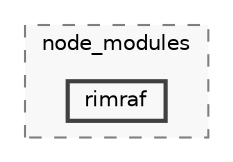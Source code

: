 digraph "backend/node_modules/rimraf"
{
 // LATEX_PDF_SIZE
  bgcolor="transparent";
  edge [fontname=Helvetica,fontsize=10,labelfontname=Helvetica,labelfontsize=10];
  node [fontname=Helvetica,fontsize=10,shape=box,height=0.2,width=0.4];
  compound=true
  subgraph clusterdir_86dbea9de526ba50b112ba867d8b4b1f {
    graph [ bgcolor="#f8f8f8", pencolor="grey50", label="node_modules", fontname=Helvetica,fontsize=10 style="filled,dashed", URL="dir_86dbea9de526ba50b112ba867d8b4b1f.html",tooltip=""]
  dir_724ecf4ec462ff253402dc2641847abb [label="rimraf", fillcolor="#f8f8f8", color="grey25", style="filled,bold", URL="dir_724ecf4ec462ff253402dc2641847abb.html",tooltip=""];
  }
}
